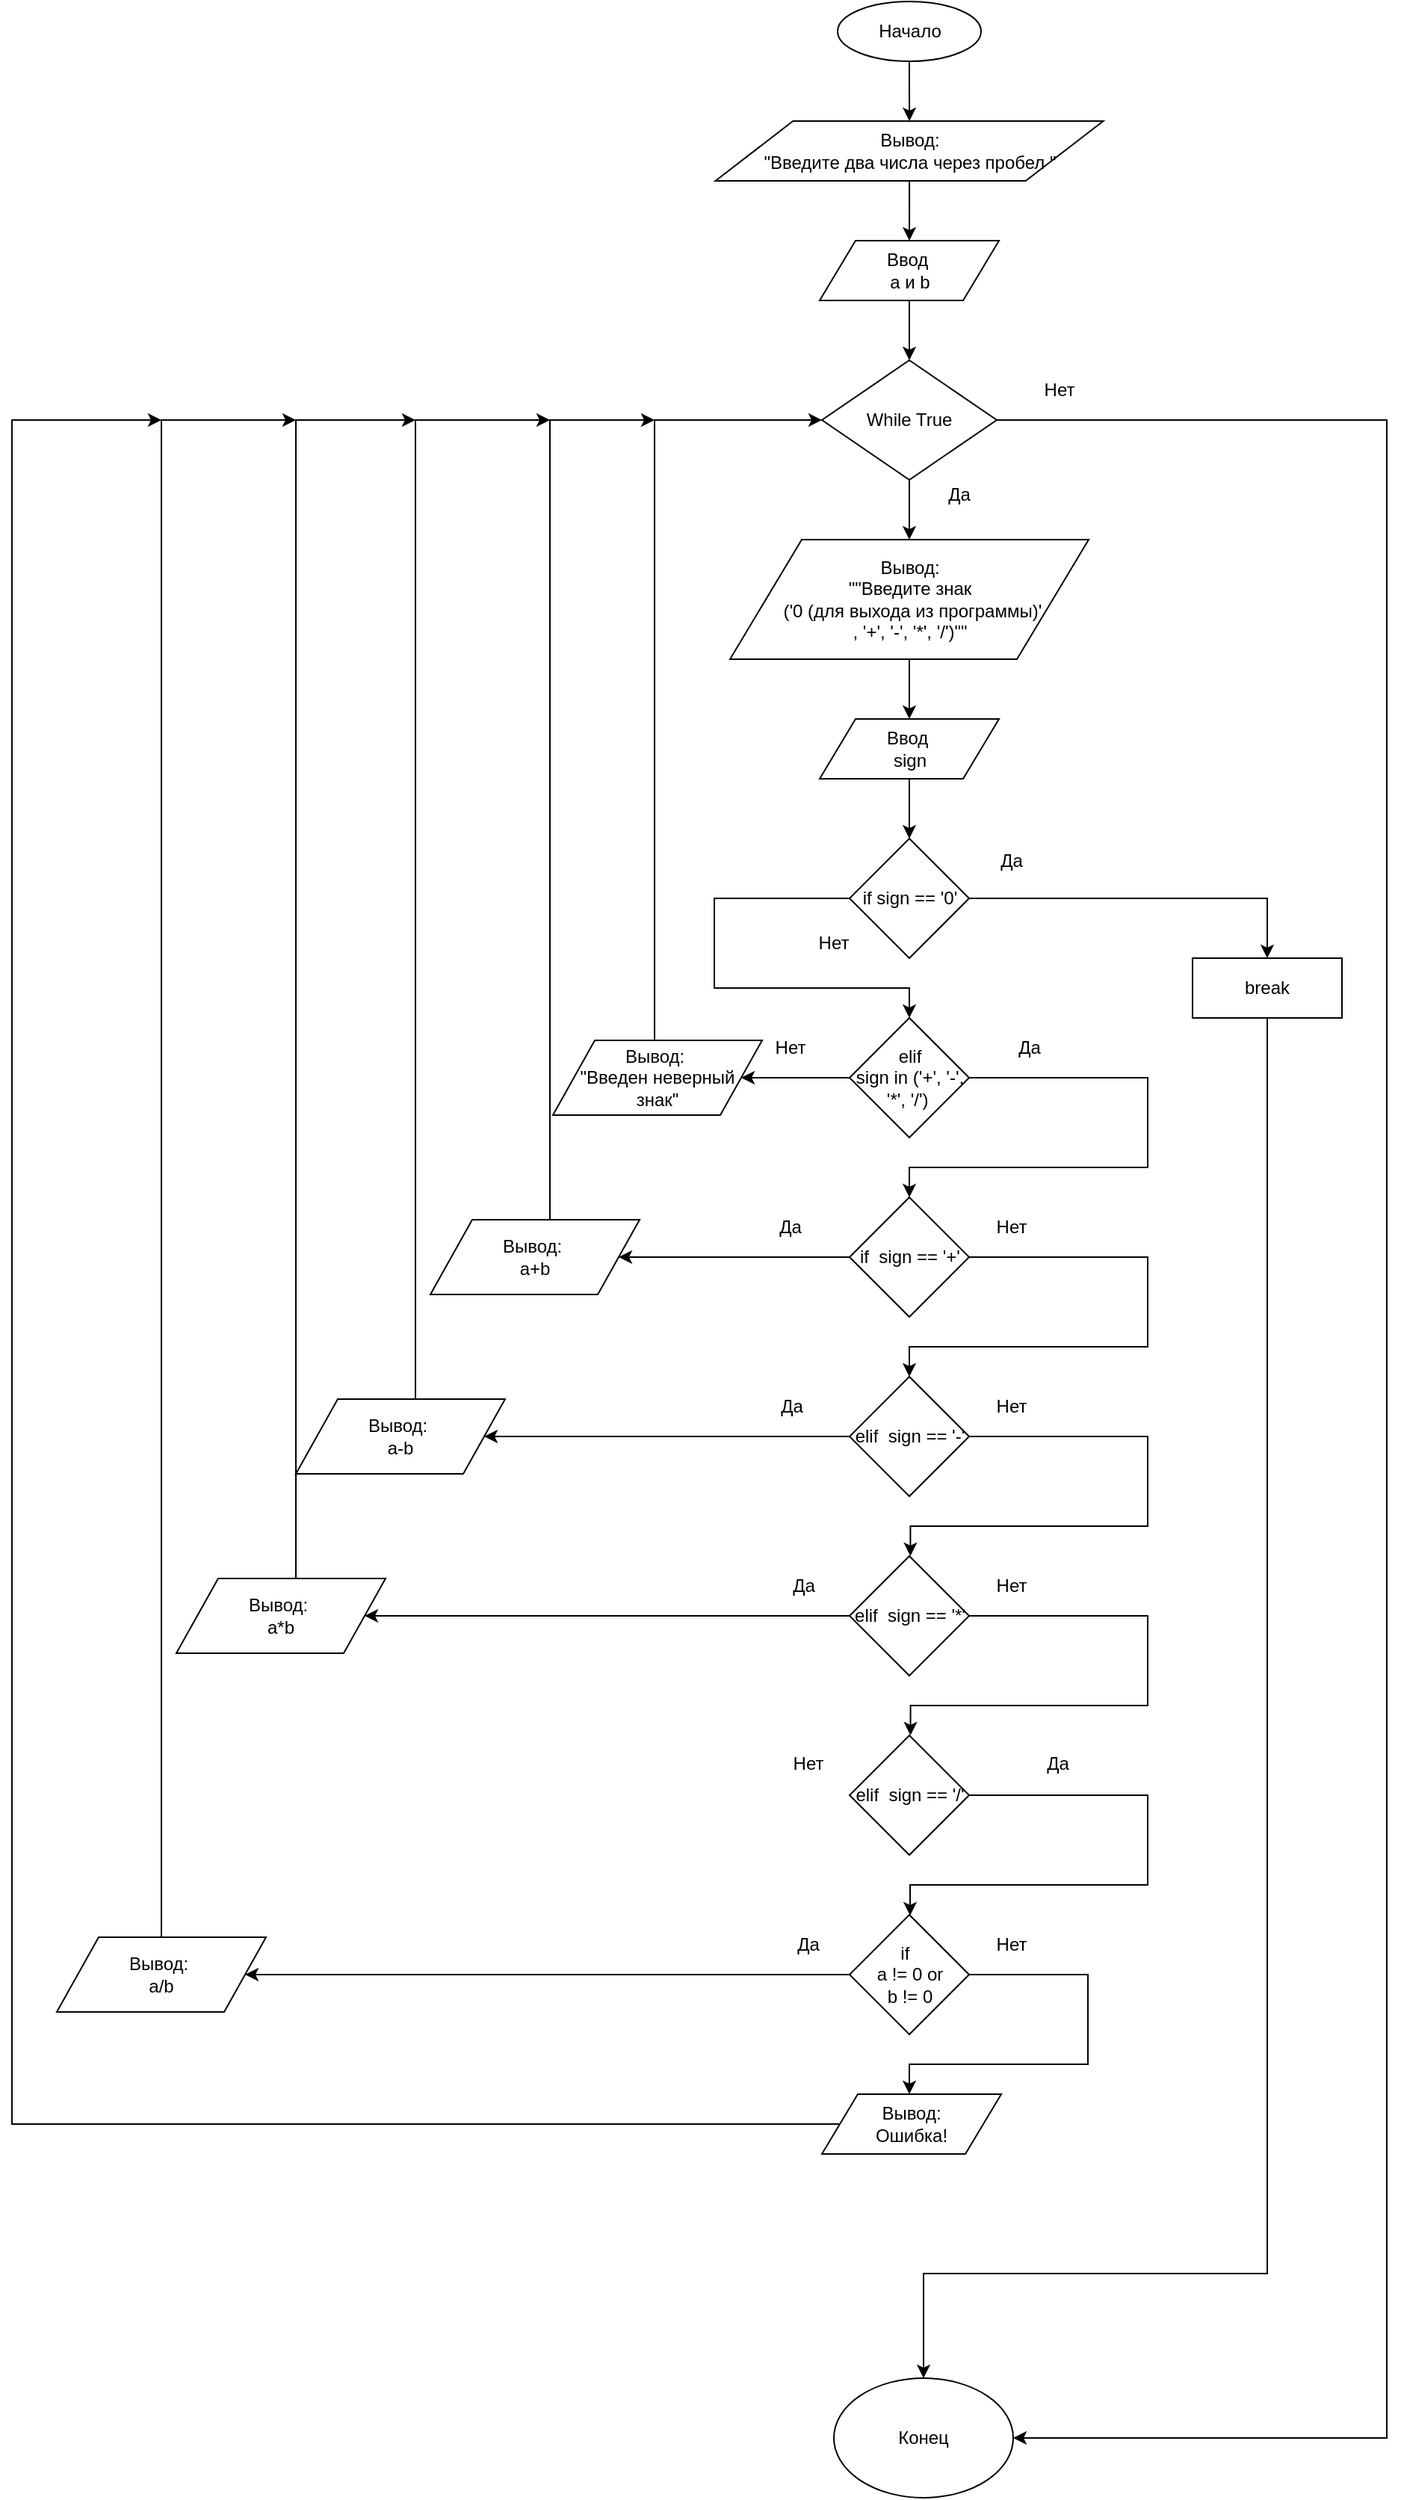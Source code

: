 <mxfile version="13.0.1" type="device"><diagram id="C5RBs43oDa-KdzZeNtuy" name="Page-1"><mxGraphModel dx="1865" dy="548" grid="1" gridSize="10" guides="1" tooltips="1" connect="1" arrows="1" fold="1" page="1" pageScale="1" pageWidth="827" pageHeight="1169" math="0" shadow="0"><root><mxCell id="WIyWlLk6GJQsqaUBKTNV-0"/><mxCell id="WIyWlLk6GJQsqaUBKTNV-1" parent="WIyWlLk6GJQsqaUBKTNV-0"/><mxCell id="dPEVJsvfHIY1bp6v8tBf-12" style="edgeStyle=orthogonalEdgeStyle;rounded=0;orthogonalLoop=1;jettySize=auto;html=1;exitX=0.5;exitY=1;exitDx=0;exitDy=0;" edge="1" parent="WIyWlLk6GJQsqaUBKTNV-1" source="dPEVJsvfHIY1bp6v8tBf-0" target="dPEVJsvfHIY1bp6v8tBf-2"><mxGeometry relative="1" as="geometry"/></mxCell><mxCell id="dPEVJsvfHIY1bp6v8tBf-0" value="Начало" style="ellipse;whiteSpace=wrap;html=1;" vertex="1" parent="WIyWlLk6GJQsqaUBKTNV-1"><mxGeometry x="352.5" width="96" height="40" as="geometry"/></mxCell><mxCell id="dPEVJsvfHIY1bp6v8tBf-13" style="edgeStyle=orthogonalEdgeStyle;rounded=0;orthogonalLoop=1;jettySize=auto;html=1;entryX=0.5;entryY=0;entryDx=0;entryDy=0;" edge="1" parent="WIyWlLk6GJQsqaUBKTNV-1" source="dPEVJsvfHIY1bp6v8tBf-2" target="dPEVJsvfHIY1bp6v8tBf-3"><mxGeometry relative="1" as="geometry"/></mxCell><mxCell id="dPEVJsvfHIY1bp6v8tBf-2" value="Вывод:&lt;br&gt;&quot;Введите два числа через пробел &quot;" style="shape=parallelogram;perimeter=parallelogramPerimeter;whiteSpace=wrap;html=1;" vertex="1" parent="WIyWlLk6GJQsqaUBKTNV-1"><mxGeometry x="270.75" y="80" width="259.5" height="40" as="geometry"/></mxCell><mxCell id="dPEVJsvfHIY1bp6v8tBf-14" style="edgeStyle=orthogonalEdgeStyle;rounded=0;orthogonalLoop=1;jettySize=auto;html=1;exitX=0.5;exitY=1;exitDx=0;exitDy=0;entryX=0.5;entryY=0;entryDx=0;entryDy=0;" edge="1" parent="WIyWlLk6GJQsqaUBKTNV-1" source="dPEVJsvfHIY1bp6v8tBf-3" target="dPEVJsvfHIY1bp6v8tBf-6"><mxGeometry relative="1" as="geometry"/></mxCell><mxCell id="dPEVJsvfHIY1bp6v8tBf-3" value="Ввод&amp;nbsp;&lt;br&gt;a и b" style="shape=parallelogram;perimeter=parallelogramPerimeter;whiteSpace=wrap;html=1;" vertex="1" parent="WIyWlLk6GJQsqaUBKTNV-1"><mxGeometry x="340.5" y="160" width="120" height="40" as="geometry"/></mxCell><mxCell id="dPEVJsvfHIY1bp6v8tBf-15" style="edgeStyle=orthogonalEdgeStyle;rounded=0;orthogonalLoop=1;jettySize=auto;html=1;exitX=0.5;exitY=1;exitDx=0;exitDy=0;entryX=0.5;entryY=0;entryDx=0;entryDy=0;" edge="1" parent="WIyWlLk6GJQsqaUBKTNV-1" source="dPEVJsvfHIY1bp6v8tBf-6" target="dPEVJsvfHIY1bp6v8tBf-8"><mxGeometry relative="1" as="geometry"/></mxCell><mxCell id="dPEVJsvfHIY1bp6v8tBf-80" style="edgeStyle=orthogonalEdgeStyle;rounded=0;orthogonalLoop=1;jettySize=auto;html=1;exitX=1;exitY=0.5;exitDx=0;exitDy=0;entryX=1;entryY=0.5;entryDx=0;entryDy=0;" edge="1" parent="WIyWlLk6GJQsqaUBKTNV-1" source="dPEVJsvfHIY1bp6v8tBf-6" target="dPEVJsvfHIY1bp6v8tBf-57"><mxGeometry relative="1" as="geometry"><Array as="points"><mxPoint x="720" y="280"/><mxPoint x="720" y="1630"/></Array></mxGeometry></mxCell><mxCell id="dPEVJsvfHIY1bp6v8tBf-6" value="While True" style="rhombus;whiteSpace=wrap;html=1;" vertex="1" parent="WIyWlLk6GJQsqaUBKTNV-1"><mxGeometry x="342" y="240" width="117" height="80" as="geometry"/></mxCell><mxCell id="dPEVJsvfHIY1bp6v8tBf-16" style="edgeStyle=orthogonalEdgeStyle;rounded=0;orthogonalLoop=1;jettySize=auto;html=1;entryX=0.5;entryY=0;entryDx=0;entryDy=0;" edge="1" parent="WIyWlLk6GJQsqaUBKTNV-1" source="dPEVJsvfHIY1bp6v8tBf-8" target="dPEVJsvfHIY1bp6v8tBf-9"><mxGeometry relative="1" as="geometry"/></mxCell><mxCell id="dPEVJsvfHIY1bp6v8tBf-8" value="Вывод:&lt;br&gt;&quot;&quot;Введите знак&lt;br&gt;&amp;nbsp;('0 (для выхода из программы)'&lt;br&gt;, '+', '-', '*', '/')&quot;&quot;" style="shape=parallelogram;perimeter=parallelogramPerimeter;whiteSpace=wrap;html=1;" vertex="1" parent="WIyWlLk6GJQsqaUBKTNV-1"><mxGeometry x="280.5" y="360" width="240" height="80" as="geometry"/></mxCell><mxCell id="dPEVJsvfHIY1bp6v8tBf-17" style="edgeStyle=orthogonalEdgeStyle;rounded=0;orthogonalLoop=1;jettySize=auto;html=1;" edge="1" parent="WIyWlLk6GJQsqaUBKTNV-1" source="dPEVJsvfHIY1bp6v8tBf-9" target="dPEVJsvfHIY1bp6v8tBf-10"><mxGeometry relative="1" as="geometry"/></mxCell><mxCell id="dPEVJsvfHIY1bp6v8tBf-9" value="Ввод&amp;nbsp;&lt;br&gt;sign" style="shape=parallelogram;perimeter=parallelogramPerimeter;whiteSpace=wrap;html=1;" vertex="1" parent="WIyWlLk6GJQsqaUBKTNV-1"><mxGeometry x="340.5" y="480" width="120" height="40" as="geometry"/></mxCell><mxCell id="dPEVJsvfHIY1bp6v8tBf-37" style="edgeStyle=orthogonalEdgeStyle;rounded=0;orthogonalLoop=1;jettySize=auto;html=1;exitX=0;exitY=0.5;exitDx=0;exitDy=0;entryX=0.5;entryY=0;entryDx=0;entryDy=0;" edge="1" parent="WIyWlLk6GJQsqaUBKTNV-1" source="dPEVJsvfHIY1bp6v8tBf-10" target="dPEVJsvfHIY1bp6v8tBf-20"><mxGeometry relative="1" as="geometry"><Array as="points"><mxPoint x="270" y="600"/><mxPoint x="270" y="660"/><mxPoint x="401" y="660"/></Array></mxGeometry></mxCell><mxCell id="dPEVJsvfHIY1bp6v8tBf-56" style="edgeStyle=orthogonalEdgeStyle;rounded=0;orthogonalLoop=1;jettySize=auto;html=1;entryX=0.5;entryY=0;entryDx=0;entryDy=0;" edge="1" parent="WIyWlLk6GJQsqaUBKTNV-1" source="dPEVJsvfHIY1bp6v8tBf-10" target="dPEVJsvfHIY1bp6v8tBf-55"><mxGeometry relative="1" as="geometry"/></mxCell><mxCell id="dPEVJsvfHIY1bp6v8tBf-10" value="if sign == '0'" style="rhombus;whiteSpace=wrap;html=1;" vertex="1" parent="WIyWlLk6GJQsqaUBKTNV-1"><mxGeometry x="360.5" y="560" width="80" height="80" as="geometry"/></mxCell><mxCell id="dPEVJsvfHIY1bp6v8tBf-18" value="Да" style="text;html=1;strokeColor=none;fillColor=none;align=center;verticalAlign=middle;whiteSpace=wrap;rounded=0;" vertex="1" parent="WIyWlLk6GJQsqaUBKTNV-1"><mxGeometry x="448.5" y="565" width="40" height="20" as="geometry"/></mxCell><mxCell id="dPEVJsvfHIY1bp6v8tBf-19" value="Нет" style="text;html=1;strokeColor=none;fillColor=none;align=center;verticalAlign=middle;whiteSpace=wrap;rounded=0;" vertex="1" parent="WIyWlLk6GJQsqaUBKTNV-1"><mxGeometry x="330" y="620" width="40" height="20" as="geometry"/></mxCell><mxCell id="dPEVJsvfHIY1bp6v8tBf-39" style="edgeStyle=orthogonalEdgeStyle;rounded=0;orthogonalLoop=1;jettySize=auto;html=1;exitX=1;exitY=0.5;exitDx=0;exitDy=0;entryX=0.5;entryY=0;entryDx=0;entryDy=0;" edge="1" parent="WIyWlLk6GJQsqaUBKTNV-1" source="dPEVJsvfHIY1bp6v8tBf-20" target="dPEVJsvfHIY1bp6v8tBf-25"><mxGeometry relative="1" as="geometry"><Array as="points"><mxPoint x="560" y="720"/><mxPoint x="560" y="780"/><mxPoint x="401" y="780"/></Array></mxGeometry></mxCell><mxCell id="dPEVJsvfHIY1bp6v8tBf-65" style="edgeStyle=orthogonalEdgeStyle;rounded=0;orthogonalLoop=1;jettySize=auto;html=1;exitX=0;exitY=0.5;exitDx=0;exitDy=0;" edge="1" parent="WIyWlLk6GJQsqaUBKTNV-1" source="dPEVJsvfHIY1bp6v8tBf-20" target="dPEVJsvfHIY1bp6v8tBf-64"><mxGeometry relative="1" as="geometry"/></mxCell><mxCell id="dPEVJsvfHIY1bp6v8tBf-20" value="elif &lt;br&gt;sign in&amp;nbsp;('+', '-', '*', '/')&amp;nbsp;" style="rhombus;whiteSpace=wrap;html=1;" vertex="1" parent="WIyWlLk6GJQsqaUBKTNV-1"><mxGeometry x="360.5" y="680" width="80" height="80" as="geometry"/></mxCell><mxCell id="dPEVJsvfHIY1bp6v8tBf-21" value="Да" style="text;html=1;strokeColor=none;fillColor=none;align=center;verticalAlign=middle;whiteSpace=wrap;rounded=0;" vertex="1" parent="WIyWlLk6GJQsqaUBKTNV-1"><mxGeometry x="460.5" y="690" width="40" height="20" as="geometry"/></mxCell><mxCell id="dPEVJsvfHIY1bp6v8tBf-22" value="Нет" style="text;html=1;strokeColor=none;fillColor=none;align=center;verticalAlign=middle;whiteSpace=wrap;rounded=0;" vertex="1" parent="WIyWlLk6GJQsqaUBKTNV-1"><mxGeometry x="300.5" y="690" width="40" height="20" as="geometry"/></mxCell><mxCell id="dPEVJsvfHIY1bp6v8tBf-41" style="edgeStyle=orthogonalEdgeStyle;rounded=0;orthogonalLoop=1;jettySize=auto;html=1;entryX=0.5;entryY=0;entryDx=0;entryDy=0;" edge="1" parent="WIyWlLk6GJQsqaUBKTNV-1" source="dPEVJsvfHIY1bp6v8tBf-25" target="dPEVJsvfHIY1bp6v8tBf-28"><mxGeometry relative="1" as="geometry"><mxPoint x="401" y="910" as="targetPoint"/><Array as="points"><mxPoint x="560" y="840"/><mxPoint x="560" y="900"/><mxPoint x="401" y="900"/></Array></mxGeometry></mxCell><mxCell id="dPEVJsvfHIY1bp6v8tBf-68" style="edgeStyle=orthogonalEdgeStyle;rounded=0;orthogonalLoop=1;jettySize=auto;html=1;" edge="1" parent="WIyWlLk6GJQsqaUBKTNV-1" source="dPEVJsvfHIY1bp6v8tBf-25" target="dPEVJsvfHIY1bp6v8tBf-67"><mxGeometry relative="1" as="geometry"/></mxCell><mxCell id="dPEVJsvfHIY1bp6v8tBf-25" value="if&amp;nbsp; sign == '+'" style="rhombus;whiteSpace=wrap;html=1;" vertex="1" parent="WIyWlLk6GJQsqaUBKTNV-1"><mxGeometry x="360.5" y="800" width="80" height="80" as="geometry"/></mxCell><mxCell id="dPEVJsvfHIY1bp6v8tBf-26" value="Нет" style="text;html=1;strokeColor=none;fillColor=none;align=center;verticalAlign=middle;whiteSpace=wrap;rounded=0;" vertex="1" parent="WIyWlLk6GJQsqaUBKTNV-1"><mxGeometry x="448.5" y="810" width="40" height="20" as="geometry"/></mxCell><mxCell id="dPEVJsvfHIY1bp6v8tBf-27" value="Да" style="text;html=1;strokeColor=none;fillColor=none;align=center;verticalAlign=middle;whiteSpace=wrap;rounded=0;" vertex="1" parent="WIyWlLk6GJQsqaUBKTNV-1"><mxGeometry x="300.5" y="810" width="40" height="20" as="geometry"/></mxCell><mxCell id="dPEVJsvfHIY1bp6v8tBf-73" style="edgeStyle=orthogonalEdgeStyle;rounded=0;orthogonalLoop=1;jettySize=auto;html=1;" edge="1" parent="WIyWlLk6GJQsqaUBKTNV-1" source="dPEVJsvfHIY1bp6v8tBf-28" target="dPEVJsvfHIY1bp6v8tBf-72"><mxGeometry relative="1" as="geometry"/></mxCell><mxCell id="dPEVJsvfHIY1bp6v8tBf-28" value="elif&amp;nbsp; sign == '-'" style="rhombus;whiteSpace=wrap;html=1;" vertex="1" parent="WIyWlLk6GJQsqaUBKTNV-1"><mxGeometry x="360.5" y="920" width="80" height="80" as="geometry"/></mxCell><mxCell id="dPEVJsvfHIY1bp6v8tBf-29" value="Нет" style="text;html=1;strokeColor=none;fillColor=none;align=center;verticalAlign=middle;whiteSpace=wrap;rounded=0;" vertex="1" parent="WIyWlLk6GJQsqaUBKTNV-1"><mxGeometry x="448.5" y="930" width="40" height="20" as="geometry"/></mxCell><mxCell id="dPEVJsvfHIY1bp6v8tBf-30" value="Да" style="text;html=1;strokeColor=none;fillColor=none;align=center;verticalAlign=middle;whiteSpace=wrap;rounded=0;" vertex="1" parent="WIyWlLk6GJQsqaUBKTNV-1"><mxGeometry x="302" y="930" width="40" height="20" as="geometry"/></mxCell><mxCell id="dPEVJsvfHIY1bp6v8tBf-91" style="edgeStyle=orthogonalEdgeStyle;rounded=0;orthogonalLoop=1;jettySize=auto;html=1;entryX=1;entryY=0.5;entryDx=0;entryDy=0;" edge="1" parent="WIyWlLk6GJQsqaUBKTNV-1" source="dPEVJsvfHIY1bp6v8tBf-31" target="dPEVJsvfHIY1bp6v8tBf-81"><mxGeometry relative="1" as="geometry"/></mxCell><mxCell id="dPEVJsvfHIY1bp6v8tBf-31" value="elif&amp;nbsp; sign == '*'" style="rhombus;whiteSpace=wrap;html=1;" vertex="1" parent="WIyWlLk6GJQsqaUBKTNV-1"><mxGeometry x="360.5" y="1040" width="80" height="80" as="geometry"/></mxCell><mxCell id="dPEVJsvfHIY1bp6v8tBf-34" value="Нет" style="text;html=1;strokeColor=none;fillColor=none;align=center;verticalAlign=middle;whiteSpace=wrap;rounded=0;" vertex="1" parent="WIyWlLk6GJQsqaUBKTNV-1"><mxGeometry x="448.5" y="1050" width="40" height="20" as="geometry"/></mxCell><mxCell id="dPEVJsvfHIY1bp6v8tBf-48" style="edgeStyle=orthogonalEdgeStyle;rounded=0;orthogonalLoop=1;jettySize=auto;html=1;exitX=1;exitY=0.5;exitDx=0;exitDy=0;" edge="1" parent="WIyWlLk6GJQsqaUBKTNV-1" source="dPEVJsvfHIY1bp6v8tBf-35" target="dPEVJsvfHIY1bp6v8tBf-45"><mxGeometry relative="1" as="geometry"><mxPoint x="360" y="1200" as="sourcePoint"/><Array as="points"><mxPoint x="560" y="1200"/><mxPoint x="560" y="1260"/><mxPoint x="401" y="1260"/></Array></mxGeometry></mxCell><mxCell id="dPEVJsvfHIY1bp6v8tBf-35" value="elif&amp;nbsp; sign == '/'" style="rhombus;whiteSpace=wrap;html=1;" vertex="1" parent="WIyWlLk6GJQsqaUBKTNV-1"><mxGeometry x="360.5" y="1160" width="80" height="80" as="geometry"/></mxCell><mxCell id="dPEVJsvfHIY1bp6v8tBf-42" style="edgeStyle=orthogonalEdgeStyle;rounded=0;orthogonalLoop=1;jettySize=auto;html=1;entryX=0.5;entryY=0;entryDx=0;entryDy=0;exitX=1;exitY=0.5;exitDx=0;exitDy=0;" edge="1" parent="WIyWlLk6GJQsqaUBKTNV-1" source="dPEVJsvfHIY1bp6v8tBf-28"><mxGeometry relative="1" as="geometry"><mxPoint x="401.2" y="1040" as="targetPoint"/><mxPoint x="361.2" y="960" as="sourcePoint"/><Array as="points"><mxPoint x="560" y="960"/><mxPoint x="560" y="1020"/><mxPoint x="401" y="1020"/></Array></mxGeometry></mxCell><mxCell id="dPEVJsvfHIY1bp6v8tBf-43" style="edgeStyle=orthogonalEdgeStyle;rounded=0;orthogonalLoop=1;jettySize=auto;html=1;entryX=0.5;entryY=0;entryDx=0;entryDy=0;" edge="1" parent="WIyWlLk6GJQsqaUBKTNV-1"><mxGeometry relative="1" as="geometry"><mxPoint x="401.25" y="1160" as="targetPoint"/><mxPoint x="440" y="1080" as="sourcePoint"/><Array as="points"><mxPoint x="560" y="1080"/><mxPoint x="560" y="1140"/><mxPoint x="401" y="1140"/></Array></mxGeometry></mxCell><mxCell id="dPEVJsvfHIY1bp6v8tBf-53" style="edgeStyle=orthogonalEdgeStyle;rounded=0;orthogonalLoop=1;jettySize=auto;html=1;exitX=1;exitY=0.5;exitDx=0;exitDy=0;entryX=0.5;entryY=0;entryDx=0;entryDy=0;" edge="1" parent="WIyWlLk6GJQsqaUBKTNV-1" source="dPEVJsvfHIY1bp6v8tBf-45"><mxGeometry relative="1" as="geometry"><mxPoint x="400.5" y="1400" as="targetPoint"/><Array as="points"><mxPoint x="520" y="1320"/><mxPoint x="520" y="1380"/><mxPoint x="401" y="1380"/></Array></mxGeometry></mxCell><mxCell id="dPEVJsvfHIY1bp6v8tBf-100" style="edgeStyle=orthogonalEdgeStyle;rounded=0;orthogonalLoop=1;jettySize=auto;html=1;entryX=1;entryY=0.5;entryDx=0;entryDy=0;" edge="1" parent="WIyWlLk6GJQsqaUBKTNV-1" source="dPEVJsvfHIY1bp6v8tBf-45" target="dPEVJsvfHIY1bp6v8tBf-99"><mxGeometry relative="1" as="geometry"/></mxCell><mxCell id="dPEVJsvfHIY1bp6v8tBf-45" value="if&amp;nbsp;&amp;nbsp;&lt;br&gt;a != 0 or&lt;br&gt;b != 0" style="rhombus;whiteSpace=wrap;html=1;" vertex="1" parent="WIyWlLk6GJQsqaUBKTNV-1"><mxGeometry x="360.5" y="1280" width="80" height="80" as="geometry"/></mxCell><mxCell id="dPEVJsvfHIY1bp6v8tBf-101" style="edgeStyle=orthogonalEdgeStyle;rounded=0;orthogonalLoop=1;jettySize=auto;html=1;" edge="1" parent="WIyWlLk6GJQsqaUBKTNV-1" source="dPEVJsvfHIY1bp6v8tBf-47"><mxGeometry relative="1" as="geometry"><mxPoint x="-100" y="280" as="targetPoint"/><Array as="points"><mxPoint x="-200" y="1420"/><mxPoint x="-200" y="280"/></Array></mxGeometry></mxCell><mxCell id="dPEVJsvfHIY1bp6v8tBf-47" value="Вывод:&lt;br&gt;Ошибка!" style="shape=parallelogram;perimeter=parallelogramPerimeter;whiteSpace=wrap;html=1;" vertex="1" parent="WIyWlLk6GJQsqaUBKTNV-1"><mxGeometry x="342" y="1400" width="120" height="40" as="geometry"/></mxCell><mxCell id="dPEVJsvfHIY1bp6v8tBf-49" value="Да" style="text;html=1;strokeColor=none;fillColor=none;align=center;verticalAlign=middle;whiteSpace=wrap;rounded=0;" vertex="1" parent="WIyWlLk6GJQsqaUBKTNV-1"><mxGeometry x="310" y="1050" width="40" height="20" as="geometry"/></mxCell><mxCell id="dPEVJsvfHIY1bp6v8tBf-52" value="Нет" style="text;html=1;strokeColor=none;fillColor=none;align=center;verticalAlign=middle;whiteSpace=wrap;rounded=0;" vertex="1" parent="WIyWlLk6GJQsqaUBKTNV-1"><mxGeometry x="448.5" y="1290" width="40" height="20" as="geometry"/></mxCell><mxCell id="dPEVJsvfHIY1bp6v8tBf-58" style="edgeStyle=orthogonalEdgeStyle;rounded=0;orthogonalLoop=1;jettySize=auto;html=1;entryX=0.5;entryY=0;entryDx=0;entryDy=0;" edge="1" parent="WIyWlLk6GJQsqaUBKTNV-1" source="dPEVJsvfHIY1bp6v8tBf-55" target="dPEVJsvfHIY1bp6v8tBf-57"><mxGeometry relative="1" as="geometry"><Array as="points"><mxPoint x="640" y="1520"/><mxPoint x="410" y="1520"/></Array></mxGeometry></mxCell><mxCell id="dPEVJsvfHIY1bp6v8tBf-55" value="break" style="rounded=0;whiteSpace=wrap;html=1;" vertex="1" parent="WIyWlLk6GJQsqaUBKTNV-1"><mxGeometry x="590" y="640" width="100" height="40" as="geometry"/></mxCell><mxCell id="dPEVJsvfHIY1bp6v8tBf-57" value="Конец" style="ellipse;whiteSpace=wrap;html=1;" vertex="1" parent="WIyWlLk6GJQsqaUBKTNV-1"><mxGeometry x="350" y="1590" width="120" height="80" as="geometry"/></mxCell><mxCell id="dPEVJsvfHIY1bp6v8tBf-66" style="edgeStyle=orthogonalEdgeStyle;rounded=0;orthogonalLoop=1;jettySize=auto;html=1;entryX=0;entryY=0.5;entryDx=0;entryDy=0;" edge="1" parent="WIyWlLk6GJQsqaUBKTNV-1" source="dPEVJsvfHIY1bp6v8tBf-64" target="dPEVJsvfHIY1bp6v8tBf-6"><mxGeometry relative="1" as="geometry"><mxPoint x="210.5" y="280" as="targetPoint"/><Array as="points"><mxPoint x="230" y="280"/></Array></mxGeometry></mxCell><mxCell id="dPEVJsvfHIY1bp6v8tBf-64" value="Вывод:&amp;nbsp;&lt;br&gt;&quot;Введен неверный &lt;br&gt;знак&quot;" style="shape=parallelogram;perimeter=parallelogramPerimeter;whiteSpace=wrap;html=1;" vertex="1" parent="WIyWlLk6GJQsqaUBKTNV-1"><mxGeometry x="162" y="695" width="140" height="50" as="geometry"/></mxCell><mxCell id="dPEVJsvfHIY1bp6v8tBf-76" style="edgeStyle=orthogonalEdgeStyle;rounded=0;orthogonalLoop=1;jettySize=auto;html=1;" edge="1" parent="WIyWlLk6GJQsqaUBKTNV-1" source="dPEVJsvfHIY1bp6v8tBf-67"><mxGeometry relative="1" as="geometry"><mxPoint x="230" y="280" as="targetPoint"/><Array as="points"><mxPoint x="160" y="280"/></Array></mxGeometry></mxCell><mxCell id="dPEVJsvfHIY1bp6v8tBf-67" value="Вывод:&amp;nbsp;&lt;br&gt;a+b" style="shape=parallelogram;perimeter=parallelogramPerimeter;whiteSpace=wrap;html=1;" vertex="1" parent="WIyWlLk6GJQsqaUBKTNV-1"><mxGeometry x="80" y="815" width="140" height="50" as="geometry"/></mxCell><mxCell id="dPEVJsvfHIY1bp6v8tBf-71" style="edgeStyle=orthogonalEdgeStyle;rounded=0;orthogonalLoop=1;jettySize=auto;html=1;exitX=0.5;exitY=1;exitDx=0;exitDy=0;" edge="1" parent="WIyWlLk6GJQsqaUBKTNV-1" source="dPEVJsvfHIY1bp6v8tBf-29" target="dPEVJsvfHIY1bp6v8tBf-29"><mxGeometry relative="1" as="geometry"/></mxCell><mxCell id="dPEVJsvfHIY1bp6v8tBf-77" style="edgeStyle=orthogonalEdgeStyle;rounded=0;orthogonalLoop=1;jettySize=auto;html=1;" edge="1" parent="WIyWlLk6GJQsqaUBKTNV-1" source="dPEVJsvfHIY1bp6v8tBf-72"><mxGeometry relative="1" as="geometry"><mxPoint x="160" y="280" as="targetPoint"/><Array as="points"><mxPoint x="70" y="280"/></Array></mxGeometry></mxCell><mxCell id="dPEVJsvfHIY1bp6v8tBf-72" value="Вывод:&amp;nbsp;&lt;br&gt;a-b" style="shape=parallelogram;perimeter=parallelogramPerimeter;whiteSpace=wrap;html=1;" vertex="1" parent="WIyWlLk6GJQsqaUBKTNV-1"><mxGeometry x="-10" y="935" width="140" height="50" as="geometry"/></mxCell><mxCell id="dPEVJsvfHIY1bp6v8tBf-78" value="Да" style="text;html=1;strokeColor=none;fillColor=none;align=center;verticalAlign=middle;whiteSpace=wrap;rounded=0;" vertex="1" parent="WIyWlLk6GJQsqaUBKTNV-1"><mxGeometry x="414" y="320" width="40" height="20" as="geometry"/></mxCell><mxCell id="dPEVJsvfHIY1bp6v8tBf-79" value="Нет" style="text;html=1;strokeColor=none;fillColor=none;align=center;verticalAlign=middle;whiteSpace=wrap;rounded=0;" vertex="1" parent="WIyWlLk6GJQsqaUBKTNV-1"><mxGeometry x="480.5" y="250" width="40" height="20" as="geometry"/></mxCell><mxCell id="dPEVJsvfHIY1bp6v8tBf-83" style="edgeStyle=orthogonalEdgeStyle;rounded=0;orthogonalLoop=1;jettySize=auto;html=1;" edge="1" parent="WIyWlLk6GJQsqaUBKTNV-1" source="dPEVJsvfHIY1bp6v8tBf-81"><mxGeometry relative="1" as="geometry"><mxPoint x="70" y="280" as="targetPoint"/><Array as="points"><mxPoint x="-10" y="280"/></Array></mxGeometry></mxCell><mxCell id="dPEVJsvfHIY1bp6v8tBf-81" value="Вывод:&amp;nbsp;&lt;br&gt;a*b" style="shape=parallelogram;perimeter=parallelogramPerimeter;whiteSpace=wrap;html=1;" vertex="1" parent="WIyWlLk6GJQsqaUBKTNV-1"><mxGeometry x="-90" y="1055" width="140" height="50" as="geometry"/></mxCell><mxCell id="dPEVJsvfHIY1bp6v8tBf-84" value="Нет" style="text;html=1;strokeColor=none;fillColor=none;align=center;verticalAlign=middle;whiteSpace=wrap;rounded=0;" vertex="1" parent="WIyWlLk6GJQsqaUBKTNV-1"><mxGeometry x="312.5" y="1169" width="40" height="20" as="geometry"/></mxCell><mxCell id="dPEVJsvfHIY1bp6v8tBf-96" value="Да" style="text;html=1;strokeColor=none;fillColor=none;align=center;verticalAlign=middle;whiteSpace=wrap;rounded=0;" vertex="1" parent="WIyWlLk6GJQsqaUBKTNV-1"><mxGeometry x="480" y="1169" width="40" height="20" as="geometry"/></mxCell><mxCell id="dPEVJsvfHIY1bp6v8tBf-98" value="Да" style="text;html=1;strokeColor=none;fillColor=none;align=center;verticalAlign=middle;whiteSpace=wrap;rounded=0;" vertex="1" parent="WIyWlLk6GJQsqaUBKTNV-1"><mxGeometry x="312.5" y="1290" width="40" height="20" as="geometry"/></mxCell><mxCell id="dPEVJsvfHIY1bp6v8tBf-102" style="edgeStyle=orthogonalEdgeStyle;rounded=0;orthogonalLoop=1;jettySize=auto;html=1;" edge="1" parent="WIyWlLk6GJQsqaUBKTNV-1" source="dPEVJsvfHIY1bp6v8tBf-99"><mxGeometry relative="1" as="geometry"><mxPoint x="-10" y="280" as="targetPoint"/><Array as="points"><mxPoint x="-100" y="280"/></Array></mxGeometry></mxCell><mxCell id="dPEVJsvfHIY1bp6v8tBf-99" value="Вывод:&amp;nbsp;&lt;br&gt;a/b" style="shape=parallelogram;perimeter=parallelogramPerimeter;whiteSpace=wrap;html=1;" vertex="1" parent="WIyWlLk6GJQsqaUBKTNV-1"><mxGeometry x="-170" y="1295" width="140" height="50" as="geometry"/></mxCell></root></mxGraphModel></diagram></mxfile>